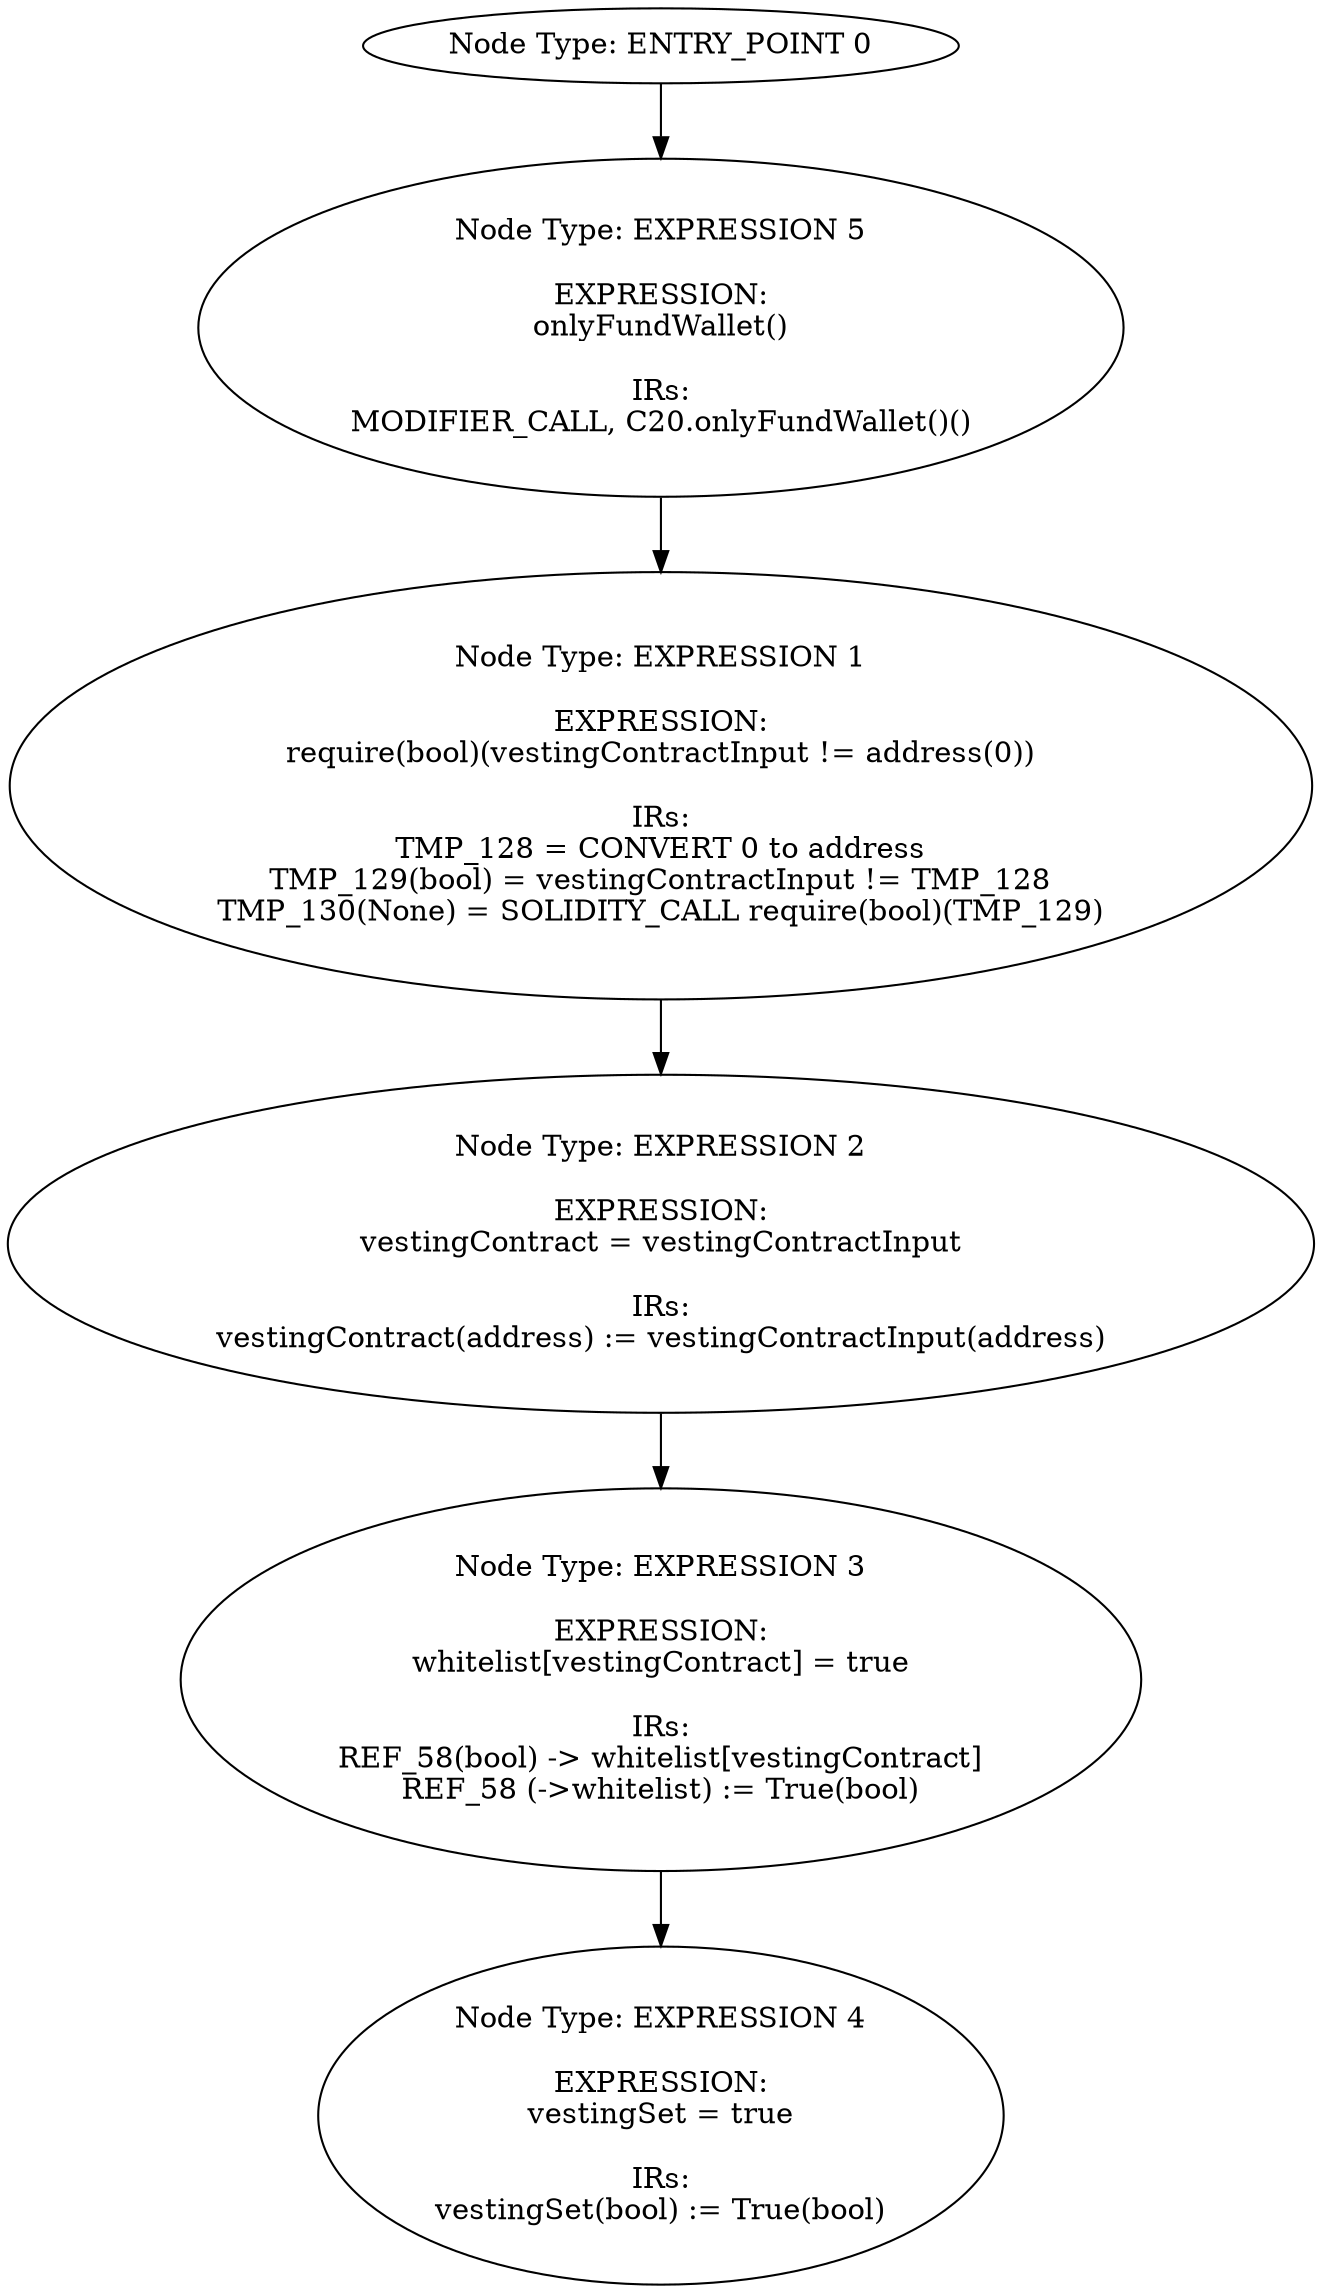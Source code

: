 digraph{
0[label="Node Type: ENTRY_POINT 0
"];
0->5;
1[label="Node Type: EXPRESSION 1

EXPRESSION:
require(bool)(vestingContractInput != address(0))

IRs:
TMP_128 = CONVERT 0 to address
TMP_129(bool) = vestingContractInput != TMP_128
TMP_130(None) = SOLIDITY_CALL require(bool)(TMP_129)"];
1->2;
2[label="Node Type: EXPRESSION 2

EXPRESSION:
vestingContract = vestingContractInput

IRs:
vestingContract(address) := vestingContractInput(address)"];
2->3;
3[label="Node Type: EXPRESSION 3

EXPRESSION:
whitelist[vestingContract] = true

IRs:
REF_58(bool) -> whitelist[vestingContract]
REF_58 (->whitelist) := True(bool)"];
3->4;
4[label="Node Type: EXPRESSION 4

EXPRESSION:
vestingSet = true

IRs:
vestingSet(bool) := True(bool)"];
5[label="Node Type: EXPRESSION 5

EXPRESSION:
onlyFundWallet()

IRs:
MODIFIER_CALL, C20.onlyFundWallet()()"];
5->1;
}
